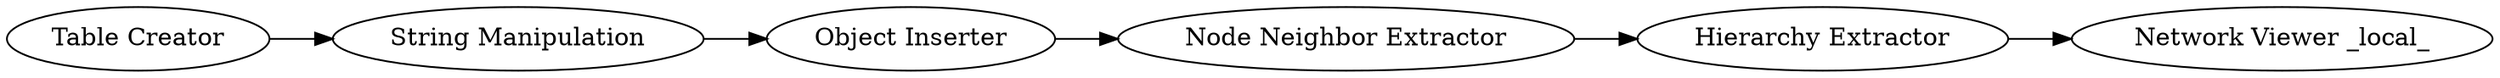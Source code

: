 digraph {
	9 [label="Node Neighbor Extractor"]
	10 [label="Network Viewer _local_"]
	12 [label="Table Creator"]
	13 [label="Object Inserter"]
	14 [label="Hierarchy Extractor"]
	15 [label="String Manipulation"]
	9 -> 14
	12 -> 15
	13 -> 9
	14 -> 10
	15 -> 13
	rankdir=LR
}
